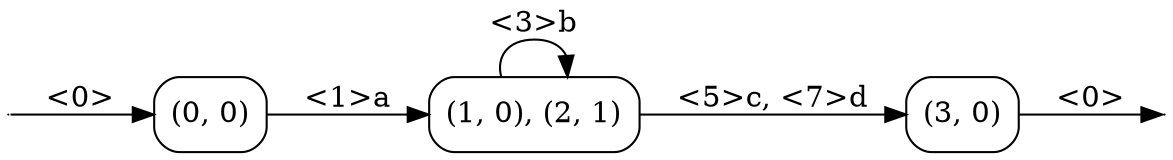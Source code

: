 digraph
{
  vcsn_context = "lal_char(abcd)_zmin"
  rankdir = LR
  {
    node [shape = point, width = 0]
    I0
    F2
  }
  {
    node [shape = circle]
    0 [label = "(0, 0)", shape = box, style = rounded]
    1 [label = "(1, 0), (2, 1)", shape = box, style = rounded]
    2 [label = "(3, 0)", shape = box, style = rounded]
  }
  I0 -> 0 [label = "<0>"]
  0 -> 1 [label = "<1>a"]
  1 -> 1 [label = "<3>b"]
  1 -> 2 [label = "<5>c, <7>d"]
  2 -> F2 [label = "<0>"]
}